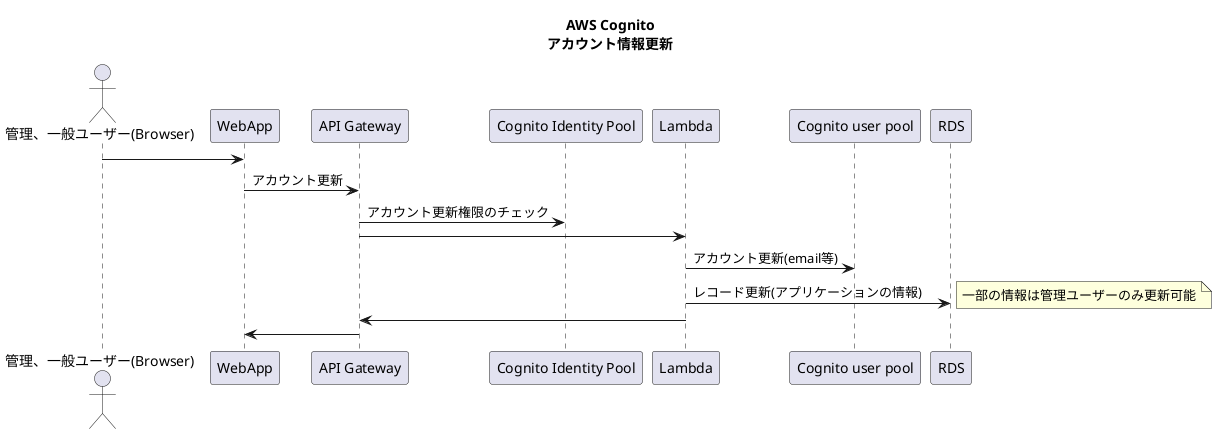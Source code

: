 @startuml Cognito-update-account

title AWS Cognito\nアカウント情報更新

actor "管理、一般ユーザー(Browser)"

"管理、一般ユーザー(Browser)" -> WebApp

WebApp -> "API Gateway" : アカウント更新

"API Gateway" -> "Cognito Identity Pool" : アカウント更新権限のチェック

"API Gateway" -> Lambda

Lambda -> "Cognito user pool" : アカウント更新(email等)

Lambda -> RDS : レコード更新(アプリケーションの情報)

note right : 一部の情報は管理ユーザーのみ更新可能

Lambda -> "API Gateway"

"API Gateway" -> WebApp

@enduml